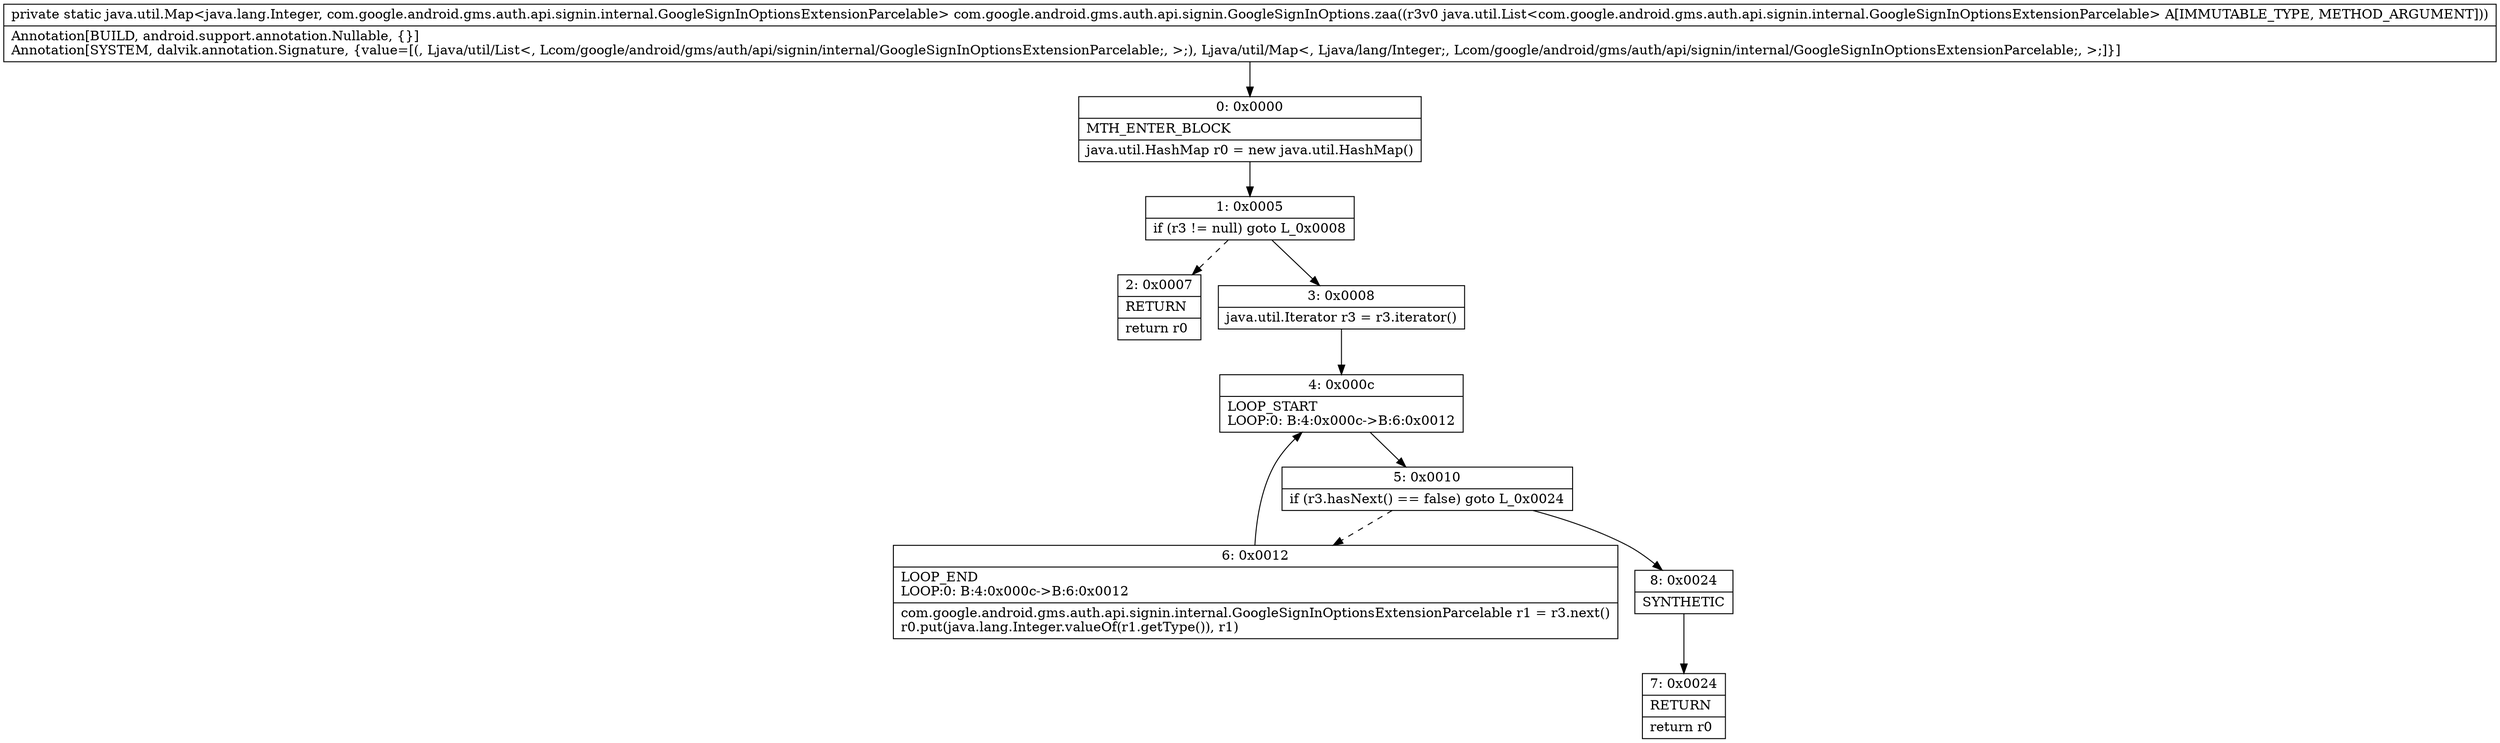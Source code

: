 digraph "CFG forcom.google.android.gms.auth.api.signin.GoogleSignInOptions.zaa(Ljava\/util\/List;)Ljava\/util\/Map;" {
Node_0 [shape=record,label="{0\:\ 0x0000|MTH_ENTER_BLOCK\l|java.util.HashMap r0 = new java.util.HashMap()\l}"];
Node_1 [shape=record,label="{1\:\ 0x0005|if (r3 != null) goto L_0x0008\l}"];
Node_2 [shape=record,label="{2\:\ 0x0007|RETURN\l|return r0\l}"];
Node_3 [shape=record,label="{3\:\ 0x0008|java.util.Iterator r3 = r3.iterator()\l}"];
Node_4 [shape=record,label="{4\:\ 0x000c|LOOP_START\lLOOP:0: B:4:0x000c\-\>B:6:0x0012\l}"];
Node_5 [shape=record,label="{5\:\ 0x0010|if (r3.hasNext() == false) goto L_0x0024\l}"];
Node_6 [shape=record,label="{6\:\ 0x0012|LOOP_END\lLOOP:0: B:4:0x000c\-\>B:6:0x0012\l|com.google.android.gms.auth.api.signin.internal.GoogleSignInOptionsExtensionParcelable r1 = r3.next()\lr0.put(java.lang.Integer.valueOf(r1.getType()), r1)\l}"];
Node_7 [shape=record,label="{7\:\ 0x0024|RETURN\l|return r0\l}"];
Node_8 [shape=record,label="{8\:\ 0x0024|SYNTHETIC\l}"];
MethodNode[shape=record,label="{private static java.util.Map\<java.lang.Integer, com.google.android.gms.auth.api.signin.internal.GoogleSignInOptionsExtensionParcelable\> com.google.android.gms.auth.api.signin.GoogleSignInOptions.zaa((r3v0 java.util.List\<com.google.android.gms.auth.api.signin.internal.GoogleSignInOptionsExtensionParcelable\> A[IMMUTABLE_TYPE, METHOD_ARGUMENT]))  | Annotation[BUILD, android.support.annotation.Nullable, \{\}]\lAnnotation[SYSTEM, dalvik.annotation.Signature, \{value=[(, Ljava\/util\/List\<, Lcom\/google\/android\/gms\/auth\/api\/signin\/internal\/GoogleSignInOptionsExtensionParcelable;, \>;), Ljava\/util\/Map\<, Ljava\/lang\/Integer;, Lcom\/google\/android\/gms\/auth\/api\/signin\/internal\/GoogleSignInOptionsExtensionParcelable;, \>;]\}]\l}"];
MethodNode -> Node_0;
Node_0 -> Node_1;
Node_1 -> Node_2[style=dashed];
Node_1 -> Node_3;
Node_3 -> Node_4;
Node_4 -> Node_5;
Node_5 -> Node_6[style=dashed];
Node_5 -> Node_8;
Node_6 -> Node_4;
Node_8 -> Node_7;
}

